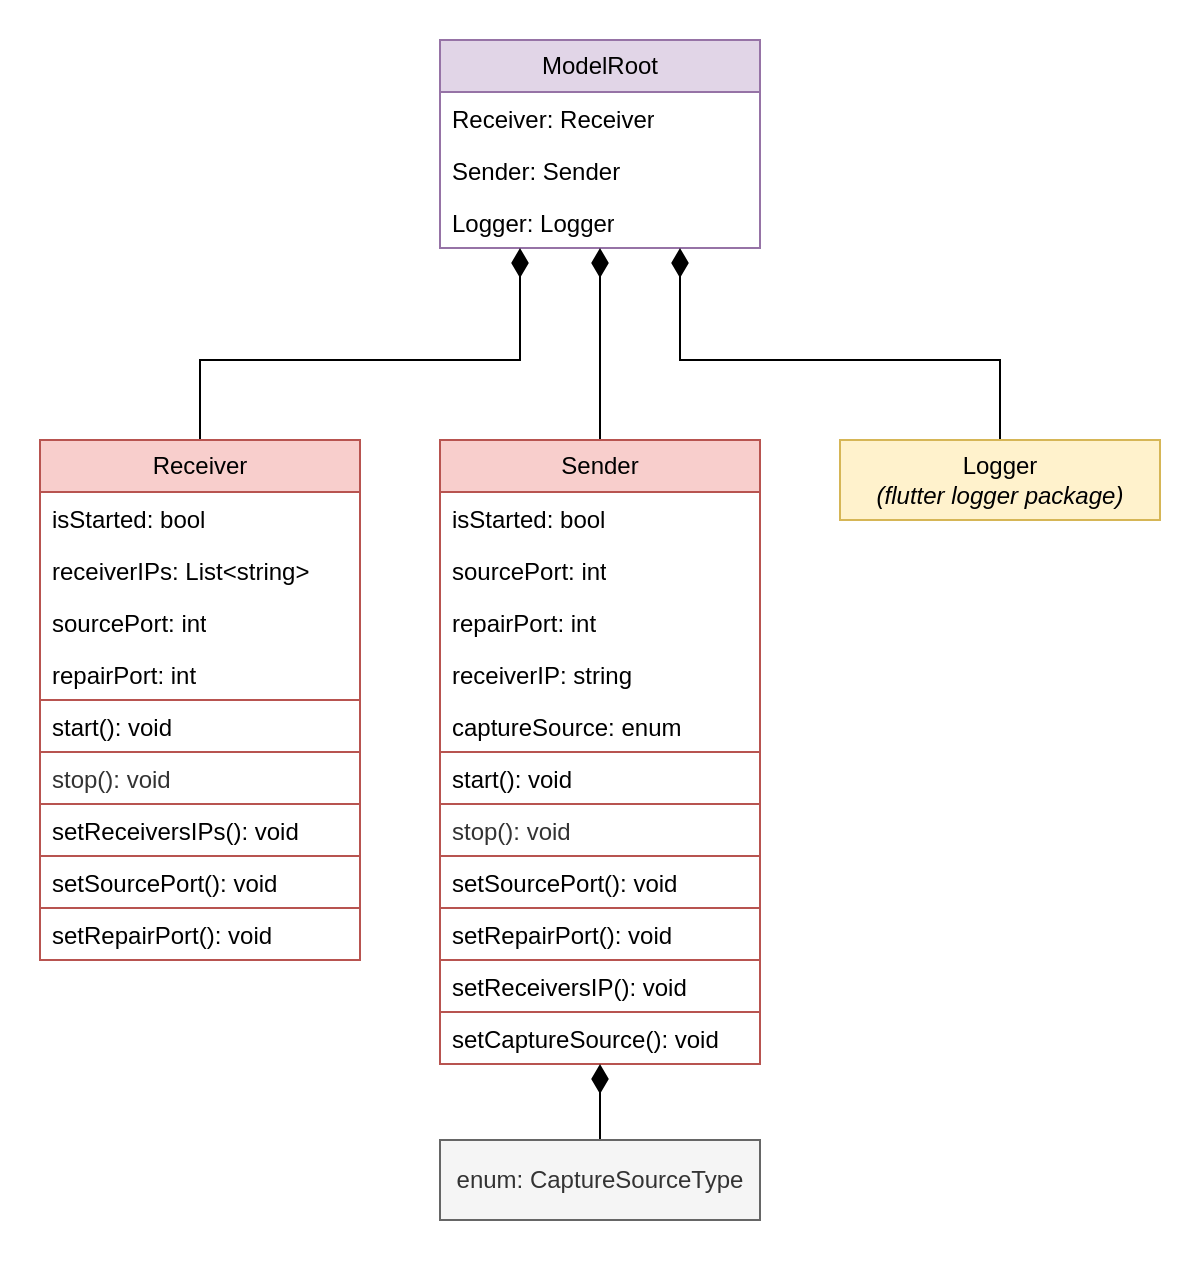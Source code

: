<mxfile version="24.6.4" type="device">
  <diagram name="Page-1" id="hA-u5DLPczl5vZZKzoNR">
    <mxGraphModel dx="1378" dy="858" grid="1" gridSize="10" guides="1" tooltips="1" connect="1" arrows="1" fold="1" page="1" pageScale="1" pageWidth="850" pageHeight="1100" math="0" shadow="0">
      <root>
        <mxCell id="0" />
        <mxCell id="1" parent="0" />
        <mxCell id="iBjJ2J-44kIYLt7cCnvj-28" value="" style="rounded=0;whiteSpace=wrap;html=1;fontFamily=Helvetica;fontSize=11;fontColor=default;labelBackgroundColor=default;strokeColor=none;" parent="1" vertex="1">
          <mxGeometry x="20" y="20" width="600" height="630" as="geometry" />
        </mxCell>
        <mxCell id="iBjJ2J-44kIYLt7cCnvj-6" value="ModelRoot" style="swimlane;fontStyle=0;childLayout=stackLayout;horizontal=1;startSize=26;fillColor=#e1d5e7;horizontalStack=0;resizeParent=1;resizeParentMax=0;resizeLast=0;collapsible=1;marginBottom=0;whiteSpace=wrap;html=1;strokeColor=#9673a6;" parent="1" vertex="1">
          <mxGeometry x="240" y="40" width="160" height="104" as="geometry" />
        </mxCell>
        <mxCell id="iBjJ2J-44kIYLt7cCnvj-7" value="&lt;span style=&quot;text-align: center;&quot;&gt;Receiver&lt;/span&gt;: Receiver" style="text;strokeColor=none;fillColor=none;align=left;verticalAlign=top;spacingLeft=4;spacingRight=4;overflow=hidden;rotatable=0;points=[[0,0.5],[1,0.5]];portConstraint=eastwest;whiteSpace=wrap;html=1;" parent="iBjJ2J-44kIYLt7cCnvj-6" vertex="1">
          <mxGeometry y="26" width="160" height="26" as="geometry" />
        </mxCell>
        <mxCell id="iBjJ2J-44kIYLt7cCnvj-10" value="&lt;span style=&quot;text-align: center;&quot;&gt;Sender&lt;/span&gt;: Sender" style="text;strokeColor=none;fillColor=none;align=left;verticalAlign=top;spacingLeft=4;spacingRight=4;overflow=hidden;rotatable=0;points=[[0,0.5],[1,0.5]];portConstraint=eastwest;whiteSpace=wrap;html=1;" parent="iBjJ2J-44kIYLt7cCnvj-6" vertex="1">
          <mxGeometry y="52" width="160" height="26" as="geometry" />
        </mxCell>
        <mxCell id="OAD3XBIjhdsa183fHANr-16" value="&lt;span style=&quot;text-align: center;&quot;&gt;Logger&lt;/span&gt;: Logger" style="text;strokeColor=none;fillColor=none;align=left;verticalAlign=top;spacingLeft=4;spacingRight=4;overflow=hidden;rotatable=0;points=[[0,0.5],[1,0.5]];portConstraint=eastwest;whiteSpace=wrap;html=1;" vertex="1" parent="iBjJ2J-44kIYLt7cCnvj-6">
          <mxGeometry y="78" width="160" height="26" as="geometry" />
        </mxCell>
        <mxCell id="OAD3XBIjhdsa183fHANr-17" style="edgeStyle=orthogonalEdgeStyle;rounded=0;orthogonalLoop=1;jettySize=auto;html=1;strokeColor=default;align=center;verticalAlign=middle;fontFamily=Helvetica;fontSize=11;fontColor=default;labelBackgroundColor=default;endArrow=diamondThin;endFill=1;endSize=12;" edge="1" parent="1" source="iBjJ2J-44kIYLt7cCnvj-11" target="iBjJ2J-44kIYLt7cCnvj-6">
          <mxGeometry relative="1" as="geometry">
            <Array as="points">
              <mxPoint x="120" y="200" />
              <mxPoint x="280" y="200" />
            </Array>
          </mxGeometry>
        </mxCell>
        <mxCell id="iBjJ2J-44kIYLt7cCnvj-11" value="Receiver" style="swimlane;fontStyle=0;childLayout=stackLayout;horizontal=1;startSize=26;fillColor=#f8cecc;horizontalStack=0;resizeParent=1;resizeParentMax=0;resizeLast=0;collapsible=1;marginBottom=0;whiteSpace=wrap;html=1;strokeColor=#b85450;" parent="1" vertex="1">
          <mxGeometry x="40" y="240" width="160" height="260" as="geometry" />
        </mxCell>
        <mxCell id="iBjJ2J-44kIYLt7cCnvj-23" value="isStarted: bool" style="text;strokeColor=none;fillColor=none;align=left;verticalAlign=top;spacingLeft=4;spacingRight=4;overflow=hidden;rotatable=0;points=[[0,0.5],[1,0.5]];portConstraint=eastwest;whiteSpace=wrap;html=1;" parent="iBjJ2J-44kIYLt7cCnvj-11" vertex="1">
          <mxGeometry y="26" width="160" height="26" as="geometry" />
        </mxCell>
        <mxCell id="iBjJ2J-44kIYLt7cCnvj-14" value="receiverIPs: List&amp;lt;string&amp;gt;" style="text;strokeColor=none;fillColor=none;align=left;verticalAlign=top;spacingLeft=4;spacingRight=4;overflow=hidden;rotatable=0;points=[[0,0.5],[1,0.5]];portConstraint=eastwest;whiteSpace=wrap;html=1;" parent="iBjJ2J-44kIYLt7cCnvj-11" vertex="1">
          <mxGeometry y="52" width="160" height="26" as="geometry" />
        </mxCell>
        <mxCell id="iBjJ2J-44kIYLt7cCnvj-15" value="sourcePort: int" style="text;strokeColor=none;fillColor=none;align=left;verticalAlign=top;spacingLeft=4;spacingRight=4;overflow=hidden;rotatable=0;points=[[0,0.5],[1,0.5]];portConstraint=eastwest;whiteSpace=wrap;html=1;" parent="iBjJ2J-44kIYLt7cCnvj-11" vertex="1">
          <mxGeometry y="78" width="160" height="26" as="geometry" />
        </mxCell>
        <mxCell id="iBjJ2J-44kIYLt7cCnvj-16" value="repairPort: int" style="text;strokeColor=none;fillColor=none;align=left;verticalAlign=top;spacingLeft=4;spacingRight=4;overflow=hidden;rotatable=0;points=[[0,0.5],[1,0.5]];portConstraint=eastwest;whiteSpace=wrap;html=1;" parent="iBjJ2J-44kIYLt7cCnvj-11" vertex="1">
          <mxGeometry y="104" width="160" height="26" as="geometry" />
        </mxCell>
        <mxCell id="iBjJ2J-44kIYLt7cCnvj-30" value="start(): void" style="text;strokeColor=#b85450;fillColor=none;align=left;verticalAlign=top;spacingLeft=4;spacingRight=4;overflow=hidden;rotatable=0;points=[[0,0.5],[1,0.5]];portConstraint=eastwest;whiteSpace=wrap;html=1;perimeterSpacing=0;rounded=0;glass=0;" parent="iBjJ2J-44kIYLt7cCnvj-11" vertex="1">
          <mxGeometry y="130" width="160" height="26" as="geometry" />
        </mxCell>
        <mxCell id="iBjJ2J-44kIYLt7cCnvj-31" value="stop(): void" style="text;strokeColor=none;fillColor=none;align=left;verticalAlign=top;spacingLeft=4;spacingRight=4;overflow=hidden;rotatable=0;points=[[0,0.5],[1,0.5]];portConstraint=eastwest;whiteSpace=wrap;html=1;fontColor=#333333;" parent="iBjJ2J-44kIYLt7cCnvj-11" vertex="1">
          <mxGeometry y="156" width="160" height="26" as="geometry" />
        </mxCell>
        <mxCell id="OAD3XBIjhdsa183fHANr-7" value="setReceiversIPs(): void" style="text;strokeColor=#b85450;fillColor=none;align=left;verticalAlign=top;spacingLeft=4;spacingRight=4;overflow=hidden;rotatable=0;points=[[0,0.5],[1,0.5]];portConstraint=eastwest;whiteSpace=wrap;html=1;perimeterSpacing=0;rounded=0;glass=0;" vertex="1" parent="iBjJ2J-44kIYLt7cCnvj-11">
          <mxGeometry y="182" width="160" height="26" as="geometry" />
        </mxCell>
        <mxCell id="OAD3XBIjhdsa183fHANr-8" value="setSourcePort(): void" style="text;strokeColor=#b85450;fillColor=none;align=left;verticalAlign=top;spacingLeft=4;spacingRight=4;overflow=hidden;rotatable=0;points=[[0,0.5],[1,0.5]];portConstraint=eastwest;whiteSpace=wrap;html=1;perimeterSpacing=0;rounded=0;glass=0;" vertex="1" parent="iBjJ2J-44kIYLt7cCnvj-11">
          <mxGeometry y="208" width="160" height="26" as="geometry" />
        </mxCell>
        <mxCell id="OAD3XBIjhdsa183fHANr-9" value="setRepairPort(): void" style="text;strokeColor=#b85450;fillColor=none;align=left;verticalAlign=top;spacingLeft=4;spacingRight=4;overflow=hidden;rotatable=0;points=[[0,0.5],[1,0.5]];portConstraint=eastwest;whiteSpace=wrap;html=1;perimeterSpacing=0;rounded=0;glass=0;" vertex="1" parent="iBjJ2J-44kIYLt7cCnvj-11">
          <mxGeometry y="234" width="160" height="26" as="geometry" />
        </mxCell>
        <mxCell id="iBjJ2J-44kIYLt7cCnvj-26" style="edgeStyle=orthogonalEdgeStyle;shape=connector;rounded=0;orthogonalLoop=1;jettySize=auto;html=1;strokeColor=default;align=center;verticalAlign=middle;fontFamily=Helvetica;fontSize=11;fontColor=default;labelBackgroundColor=default;endArrow=diamondThin;endFill=1;endSize=12;" parent="1" source="iBjJ2J-44kIYLt7cCnvj-17" target="iBjJ2J-44kIYLt7cCnvj-6" edge="1">
          <mxGeometry relative="1" as="geometry">
            <Array as="points">
              <mxPoint x="320" y="190" />
              <mxPoint x="320" y="190" />
            </Array>
          </mxGeometry>
        </mxCell>
        <mxCell id="iBjJ2J-44kIYLt7cCnvj-17" value="Sender" style="swimlane;fontStyle=0;childLayout=stackLayout;horizontal=1;startSize=26;fillColor=#f8cecc;horizontalStack=0;resizeParent=1;resizeParentMax=0;resizeLast=0;collapsible=1;marginBottom=0;whiteSpace=wrap;html=1;strokeColor=#b85450;" parent="1" vertex="1">
          <mxGeometry x="240" y="240" width="160" height="312" as="geometry" />
        </mxCell>
        <mxCell id="iBjJ2J-44kIYLt7cCnvj-24" value="isStarted: bool" style="text;strokeColor=none;fillColor=none;align=left;verticalAlign=top;spacingLeft=4;spacingRight=4;overflow=hidden;rotatable=0;points=[[0,0.5],[1,0.5]];portConstraint=eastwest;whiteSpace=wrap;html=1;" parent="iBjJ2J-44kIYLt7cCnvj-17" vertex="1">
          <mxGeometry y="26" width="160" height="26" as="geometry" />
        </mxCell>
        <mxCell id="iBjJ2J-44kIYLt7cCnvj-19" value="sourcePort: int" style="text;strokeColor=none;fillColor=none;align=left;verticalAlign=top;spacingLeft=4;spacingRight=4;overflow=hidden;rotatable=0;points=[[0,0.5],[1,0.5]];portConstraint=eastwest;whiteSpace=wrap;html=1;" parent="iBjJ2J-44kIYLt7cCnvj-17" vertex="1">
          <mxGeometry y="52" width="160" height="26" as="geometry" />
        </mxCell>
        <mxCell id="iBjJ2J-44kIYLt7cCnvj-20" value="repairPort: int" style="text;strokeColor=none;fillColor=none;align=left;verticalAlign=top;spacingLeft=4;spacingRight=4;overflow=hidden;rotatable=0;points=[[0,0.5],[1,0.5]];portConstraint=eastwest;whiteSpace=wrap;html=1;" parent="iBjJ2J-44kIYLt7cCnvj-17" vertex="1">
          <mxGeometry y="78" width="160" height="26" as="geometry" />
        </mxCell>
        <mxCell id="iBjJ2J-44kIYLt7cCnvj-21" value="receiverIP: string&amp;nbsp;" style="text;strokeColor=none;fillColor=none;align=left;verticalAlign=top;spacingLeft=4;spacingRight=4;overflow=hidden;rotatable=0;points=[[0,0.5],[1,0.5]];portConstraint=eastwest;whiteSpace=wrap;html=1;" parent="iBjJ2J-44kIYLt7cCnvj-17" vertex="1">
          <mxGeometry y="104" width="160" height="26" as="geometry" />
        </mxCell>
        <mxCell id="iBjJ2J-44kIYLt7cCnvj-22" value="captureSource: enum" style="text;strokeColor=none;fillColor=none;align=left;verticalAlign=top;spacingLeft=4;spacingRight=4;overflow=hidden;rotatable=0;points=[[0,0.5],[1,0.5]];portConstraint=eastwest;whiteSpace=wrap;html=1;" parent="iBjJ2J-44kIYLt7cCnvj-17" vertex="1">
          <mxGeometry y="130" width="160" height="26" as="geometry" />
        </mxCell>
        <mxCell id="iBjJ2J-44kIYLt7cCnvj-32" value="start(): void" style="text;strokeColor=#b85450;fillColor=none;align=left;verticalAlign=top;spacingLeft=4;spacingRight=4;overflow=hidden;rotatable=0;points=[[0,0.5],[1,0.5]];portConstraint=eastwest;whiteSpace=wrap;html=1;" parent="iBjJ2J-44kIYLt7cCnvj-17" vertex="1">
          <mxGeometry y="156" width="160" height="26" as="geometry" />
        </mxCell>
        <mxCell id="iBjJ2J-44kIYLt7cCnvj-33" value="stop(): void" style="text;strokeColor=none;fillColor=none;align=left;verticalAlign=top;spacingLeft=4;spacingRight=4;overflow=hidden;rotatable=0;points=[[0,0.5],[1,0.5]];portConstraint=eastwest;whiteSpace=wrap;html=1;fontColor=#333333;" parent="iBjJ2J-44kIYLt7cCnvj-17" vertex="1">
          <mxGeometry y="182" width="160" height="26" as="geometry" />
        </mxCell>
        <mxCell id="OAD3XBIjhdsa183fHANr-10" value="setSourcePort(): void" style="text;strokeColor=#b85450;fillColor=none;align=left;verticalAlign=top;spacingLeft=4;spacingRight=4;overflow=hidden;rotatable=0;points=[[0,0.5],[1,0.5]];portConstraint=eastwest;whiteSpace=wrap;html=1;perimeterSpacing=0;rounded=0;glass=0;" vertex="1" parent="iBjJ2J-44kIYLt7cCnvj-17">
          <mxGeometry y="208" width="160" height="26" as="geometry" />
        </mxCell>
        <mxCell id="OAD3XBIjhdsa183fHANr-11" value="setRepairPort(): void" style="text;strokeColor=#b85450;fillColor=none;align=left;verticalAlign=top;spacingLeft=4;spacingRight=4;overflow=hidden;rotatable=0;points=[[0,0.5],[1,0.5]];portConstraint=eastwest;whiteSpace=wrap;html=1;perimeterSpacing=0;rounded=0;glass=0;" vertex="1" parent="iBjJ2J-44kIYLt7cCnvj-17">
          <mxGeometry y="234" width="160" height="26" as="geometry" />
        </mxCell>
        <mxCell id="OAD3XBIjhdsa183fHANr-12" value="setReceiversIP(): void" style="text;strokeColor=#b85450;fillColor=none;align=left;verticalAlign=top;spacingLeft=4;spacingRight=4;overflow=hidden;rotatable=0;points=[[0,0.5],[1,0.5]];portConstraint=eastwest;whiteSpace=wrap;html=1;perimeterSpacing=0;rounded=0;glass=0;" vertex="1" parent="iBjJ2J-44kIYLt7cCnvj-17">
          <mxGeometry y="260" width="160" height="26" as="geometry" />
        </mxCell>
        <mxCell id="OAD3XBIjhdsa183fHANr-13" value="setCaptureSource(): void" style="text;strokeColor=#b85450;fillColor=none;align=left;verticalAlign=top;spacingLeft=4;spacingRight=4;overflow=hidden;rotatable=0;points=[[0,0.5],[1,0.5]];portConstraint=eastwest;whiteSpace=wrap;html=1;perimeterSpacing=0;rounded=0;glass=0;" vertex="1" parent="iBjJ2J-44kIYLt7cCnvj-17">
          <mxGeometry y="286" width="160" height="26" as="geometry" />
        </mxCell>
        <mxCell id="OAD3XBIjhdsa183fHANr-5" style="edgeStyle=orthogonalEdgeStyle;rounded=0;orthogonalLoop=1;jettySize=auto;html=1;strokeColor=default;align=center;verticalAlign=middle;fontFamily=Helvetica;fontSize=11;fontColor=default;labelBackgroundColor=default;endArrow=diamondThin;endFill=1;endSize=12;" edge="1" parent="1" source="OAD3XBIjhdsa183fHANr-4" target="iBjJ2J-44kIYLt7cCnvj-6">
          <mxGeometry relative="1" as="geometry">
            <Array as="points">
              <mxPoint x="520" y="200" />
              <mxPoint x="360" y="200" />
            </Array>
          </mxGeometry>
        </mxCell>
        <mxCell id="OAD3XBIjhdsa183fHANr-4" value="Logger&lt;div&gt;&lt;i&gt;(flutter logger package)&lt;/i&gt;&lt;/div&gt;" style="html=1;whiteSpace=wrap;fillColor=#fff2cc;strokeColor=#d6b656;" vertex="1" parent="1">
          <mxGeometry x="440" y="240" width="160" height="40" as="geometry" />
        </mxCell>
        <mxCell id="OAD3XBIjhdsa183fHANr-15" style="edgeStyle=orthogonalEdgeStyle;rounded=0;orthogonalLoop=1;jettySize=auto;html=1;strokeColor=default;align=center;verticalAlign=middle;fontFamily=Helvetica;fontSize=11;fontColor=default;labelBackgroundColor=default;endArrow=diamondThin;endFill=1;endSize=12;" edge="1" parent="1" source="OAD3XBIjhdsa183fHANr-14" target="iBjJ2J-44kIYLt7cCnvj-17">
          <mxGeometry relative="1" as="geometry" />
        </mxCell>
        <mxCell id="OAD3XBIjhdsa183fHANr-14" value="enum: CaptureSourceType" style="html=1;whiteSpace=wrap;fillColor=#f5f5f5;strokeColor=#666666;fontColor=#333333;" vertex="1" parent="1">
          <mxGeometry x="240" y="590" width="160" height="40" as="geometry" />
        </mxCell>
      </root>
    </mxGraphModel>
  </diagram>
</mxfile>
